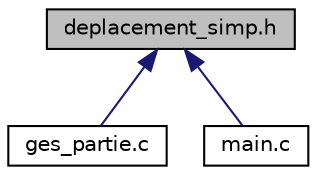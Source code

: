 digraph "deplacement_simp.h"
{
  edge [fontname="Helvetica",fontsize="10",labelfontname="Helvetica",labelfontsize="10"];
  node [fontname="Helvetica",fontsize="10",shape=record];
  Node1 [label="deplacement_simp.h",height=0.2,width=0.4,color="black", fillcolor="grey75", style="filled", fontcolor="black"];
  Node1 -> Node2 [dir="back",color="midnightblue",fontsize="10",style="solid"];
  Node2 [label="ges_partie.c",height=0.2,width=0.4,color="black", fillcolor="white", style="filled",URL="$a00018.html",tooltip="Ce fichier contient les fonctions permettant le lancement et le déroulement de la partie..."];
  Node1 -> Node3 [dir="back",color="midnightblue",fontsize="10",style="solid"];
  Node3 [label="main.c",height=0.2,width=0.4,color="black", fillcolor="white", style="filled",URL="$a00025.html",tooltip="Menu principal et lancement de la partie. "];
}
